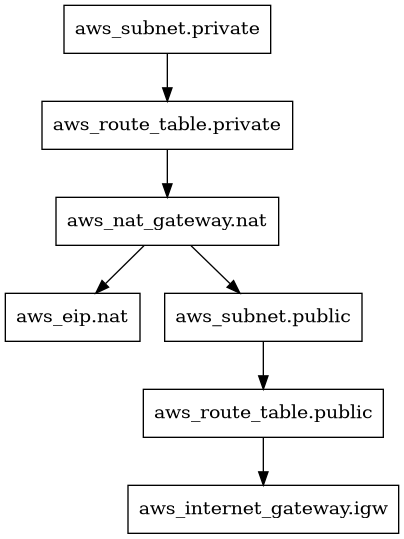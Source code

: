 @startuml
digraph something {
	compound = "true"
	newrank = "true"
	subgraph "root" {
		"[root] aws_eip.nat" [label = "aws_eip.nat", shape = "box"]
		"[root] aws_internet_gateway.igw" [label = "aws_internet_gateway.igw", shape = "box"]
		"[root] aws_nat_gateway.nat" [label = "aws_nat_gateway.nat", shape = "box"]
		"[root] aws_route_table.private" [label = "aws_route_table.private", shape = "box"]
		"[root] aws_route_table.public" [label = "aws_route_table.public", shape = "box"]
		"[root] aws_subnet.private" [label = "aws_subnet.private", shape = "box"]
		"[root] aws_subnet.public" [label = "aws_subnet.public", shape = "box"]

		"[root] aws_nat_gateway.nat" -> "[root] aws_eip.nat"
		"[root] aws_nat_gateway.nat" -> "[root] aws_subnet.public"
		"[root] aws_route_table.private" -> "[root] aws_nat_gateway.nat"
		"[root] aws_route_table.public" -> "[root] aws_internet_gateway.igw"
		"[root] aws_subnet.private" -> "[root] aws_route_table.private"
		"[root] aws_subnet.public" -> "[root] aws_route_table.public"
	}
}

nwdiag {
   internet[shape=cloud]
   internet -- igw

  network {
    address = "AWS public ranges"
    igw [shape=circle]
    ngw[address = "eip"];
    alb
  }
  network public {
    address = "172.16.1.x/24"
    ngw[address = "172.16.1.x"];
    alb;
    local;
  }
  network private {
    address = "172.16.2.x/24"
    local [shape=circle];
    webserver
    rds
  }
}

@enduml
